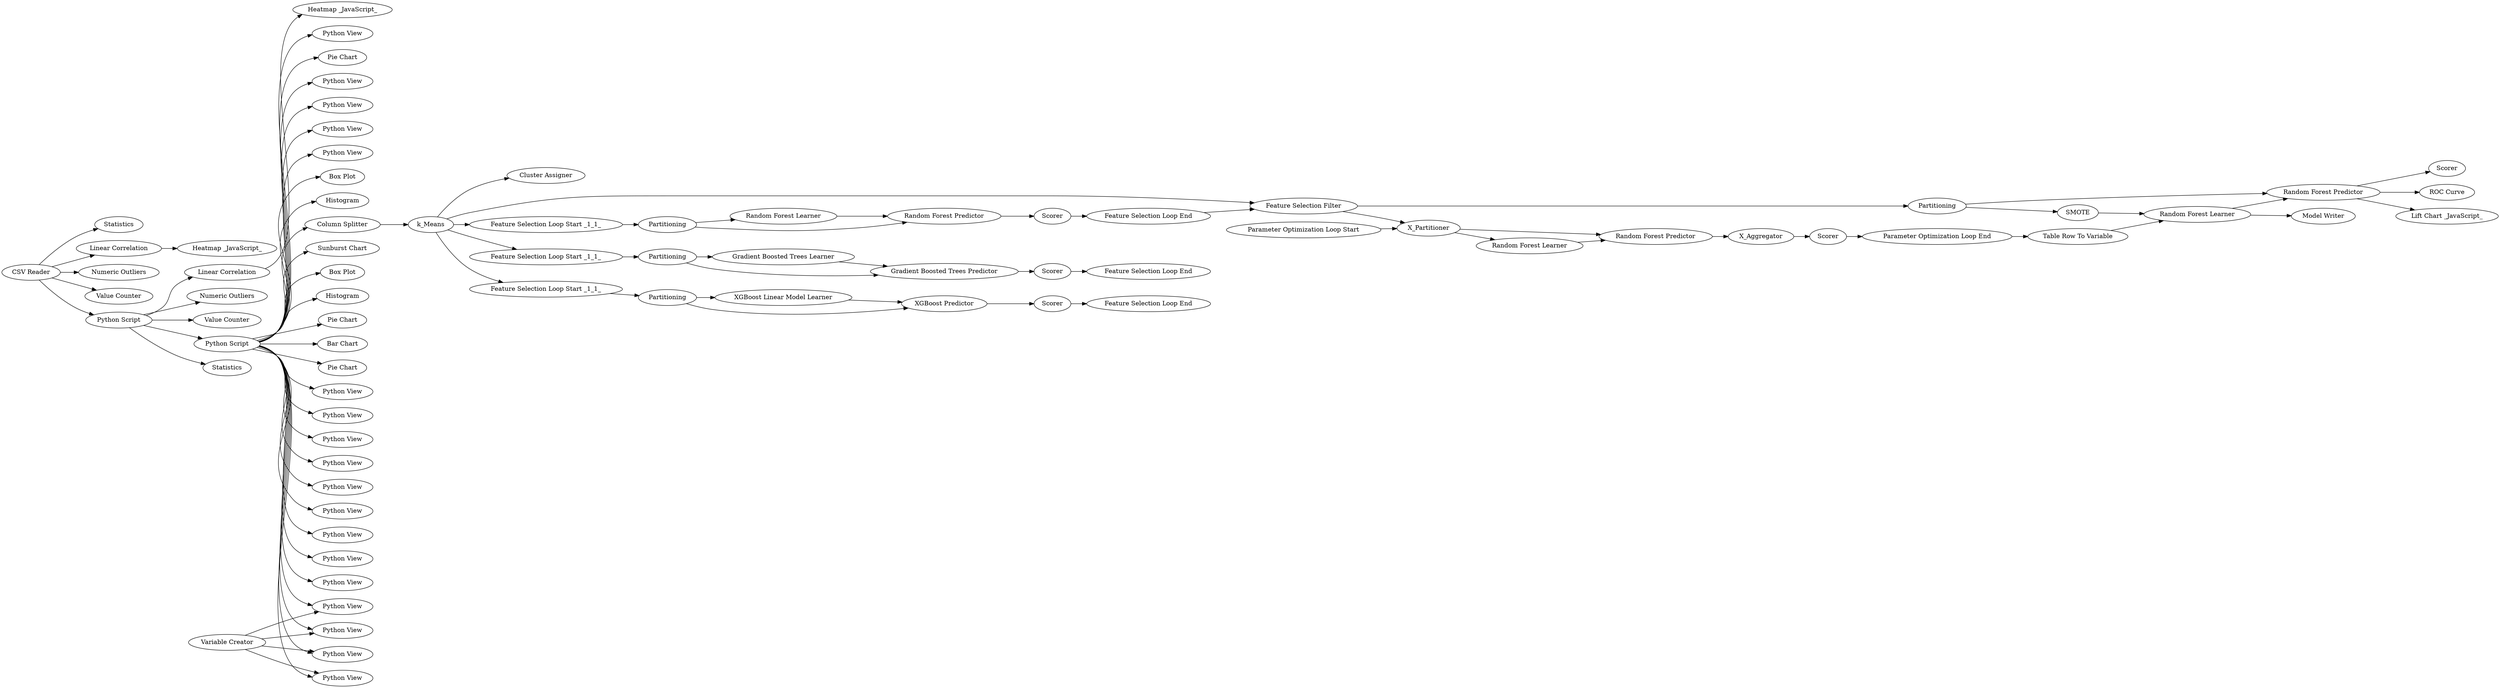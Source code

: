 digraph {
	1 [label="CSV Reader"]
	2 [label=Statistics]
	3 [label="Linear Correlation"]
	4 [label="Numeric Outliers"]
	5 [label="Value Counter"]
	6 [label="Heatmap _JavaScript_"]
	7 [label="Python Script"]
	8 [label=Statistics]
	9 [label="Linear Correlation"]
	10 [label="Numeric Outliers"]
	11 [label="Value Counter"]
	12 [label="Heatmap _JavaScript_"]
	13 [label="Python Script"]
	15 [label="Sunburst Chart"]
	16 [label="Box Plot"]
	19 [label=Histogram]
	31 [label="Pie Chart"]
	32 [label="Bar Chart"]
	34 [label="Pie Chart"]
	37 [label="Python View"]
	39 [label="Python View"]
	40 [label="Python View"]
	41 [label="Python View"]
	42 [label="Python View"]
	43 [label="Python View"]
	44 [label="Python View"]
	45 [label="Python View"]
	46 [label="Python View"]
	47 [label="Python View"]
	48 [label="Pie Chart"]
	49 [label="Python View"]
	50 [label="Python View"]
	51 [label="Python View"]
	52 [label="Python View"]
	53 [label="Box Plot"]
	54 [label=Histogram]
	56 [label="Python View"]
	57 [label="Python View"]
	58 [label="Python View"]
	59 [label="Python View"]
	65 [label="Variable Creator"]
	69 [label="Column Splitter"]
	74 [label=k_Means]
	81 [label="Gradient Boosted Trees Learner"]
	82 [label="Gradient Boosted Trees Predictor"]
	83 [label="Random Forest Learner"]
	84 [label="Random Forest Predictor"]
	96 [label="XGBoost Linear Model Learner"]
	97 [label="XGBoost Predictor"]
	98 [label="Cluster Assigner"]
	100 [label=Scorer]
	109 [label=Scorer]
	111 [label=Scorer]
	114 [label=Partitioning]
	115 [label=Partitioning]
	116 [label=Partitioning]
	121 [label="Feature Selection Loop Start _1_1_"]
	125 [label="Feature Selection Loop End"]
	126 [label="Feature Selection Loop Start _1_1_"]
	127 [label="Feature Selection Loop Start _1_1_"]
	128 [label="Feature Selection Loop End"]
	129 [label="Feature Selection Loop End"]
	131 [label="Feature Selection Filter"]
	134 [label="Random Forest Predictor"]
	135 [label=Scorer]
	139 [label=X_Partitioner]
	140 [label=X_Aggregator]
	141 [label="Parameter Optimization Loop Start"]
	142 [label="Parameter Optimization Loop End"]
	143 [label="Random Forest Learner"]
	144 [label=Partitioning]
	146 [label="Random Forest Predictor"]
	147 [label=Scorer]
	148 [label="ROC Curve"]
	149 [label="Lift Chart _JavaScript_"]
	150 [label=SMOTE]
	151 [label="Table Row To Variable"]
	152 [label="Random Forest Learner"]
	154 [label="Model Writer"]
	1 -> 3
	1 -> 2
	1 -> 5
	1 -> 4
	1 -> 7
	3 -> 6
	7 -> 13
	7 -> 11
	7 -> 10
	7 -> 9
	7 -> 8
	9 -> 12
	13 -> 15
	13 -> 31
	13 -> 16
	13 -> 19
	13 -> 45
	13 -> 44
	13 -> 47
	13 -> 46
	13 -> 41
	13 -> 40
	13 -> 43
	13 -> 42
	13 -> 37
	13 -> 39
	13 -> 32
	13 -> 34
	13 -> 57
	13 -> 56
	13 -> 59
	13 -> 58
	13 -> 53
	13 -> 52
	13 -> 54
	13 -> 49
	13 -> 48
	13 -> 51
	13 -> 50
	13 -> 69
	65 -> 57
	65 -> 56
	65 -> 59
	65 -> 58
	69 -> 74
	74 -> 98
	74 -> 121
	74 -> 126
	74 -> 127
	74 -> 131
	81 -> 82
	82 -> 109
	83 -> 84
	84 -> 100
	96 -> 97
	97 -> 111
	100 -> 125
	109 -> 128
	111 -> 129
	114 -> 83
	114 -> 84
	115 -> 82
	115 -> 81
	116 -> 96
	116 -> 97
	121 -> 114
	125 -> 131
	126 -> 115
	127 -> 116
	131 -> 139
	131 -> 144
	134 -> 140
	135 -> 142
	139 -> 143
	139 -> 134
	140 -> 135
	141 -> 139
	142 -> 151
	143 -> 134
	144 -> 146
	144 -> 150
	146 -> 147
	146 -> 148
	146 -> 149
	150 -> 152
	151 -> 152
	152 -> 146
	152 -> 154
	rankdir=LR
}
